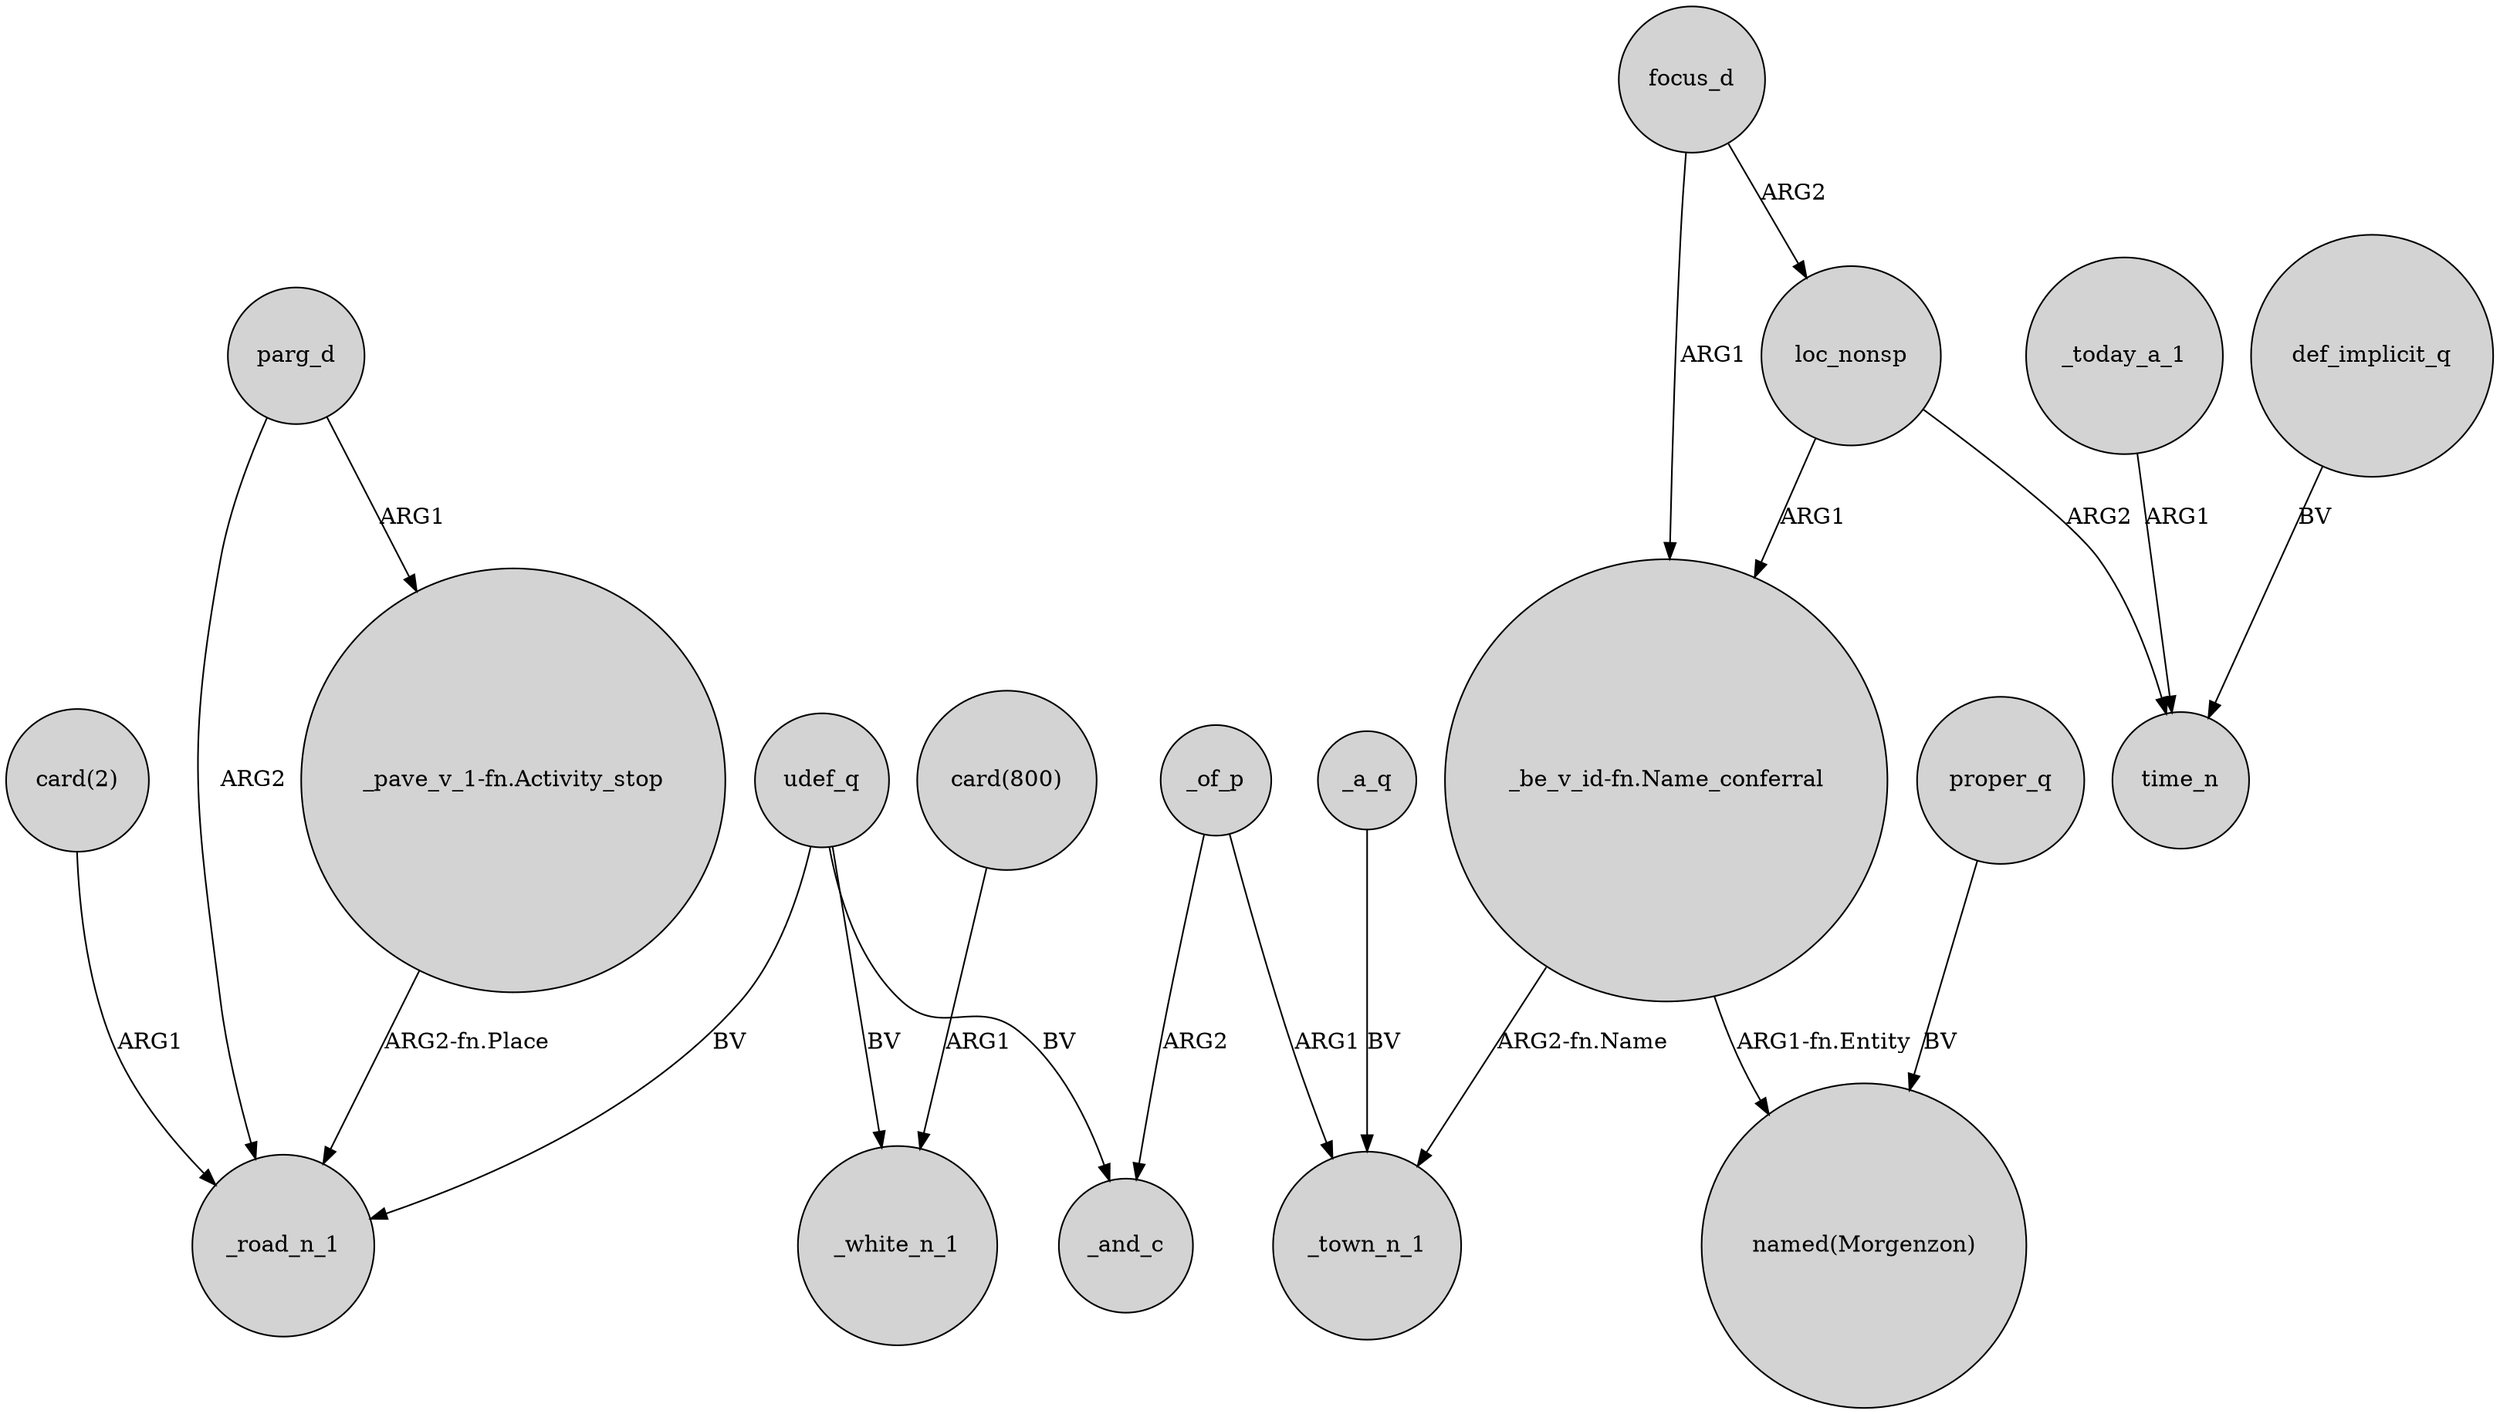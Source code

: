 digraph {
	node [shape=circle style=filled]
	_of_p -> _and_c [label=ARG2]
	loc_nonsp -> "_be_v_id-fn.Name_conferral" [label=ARG1]
	parg_d -> _road_n_1 [label=ARG2]
	focus_d -> loc_nonsp [label=ARG2]
	udef_q -> _and_c [label=BV]
	"card(2)" -> _road_n_1 [label=ARG1]
	parg_d -> "_pave_v_1-fn.Activity_stop" [label=ARG1]
	focus_d -> "_be_v_id-fn.Name_conferral" [label=ARG1]
	udef_q -> _road_n_1 [label=BV]
	_a_q -> _town_n_1 [label=BV]
	proper_q -> "named(Morgenzon)" [label=BV]
	"_be_v_id-fn.Name_conferral" -> "named(Morgenzon)" [label="ARG1-fn.Entity"]
	_of_p -> _town_n_1 [label=ARG1]
	"_be_v_id-fn.Name_conferral" -> _town_n_1 [label="ARG2-fn.Name"]
	"_pave_v_1-fn.Activity_stop" -> _road_n_1 [label="ARG2-fn.Place"]
	"card(800)" -> _white_n_1 [label=ARG1]
	_today_a_1 -> time_n [label=ARG1]
	loc_nonsp -> time_n [label=ARG2]
	udef_q -> _white_n_1 [label=BV]
	def_implicit_q -> time_n [label=BV]
}
